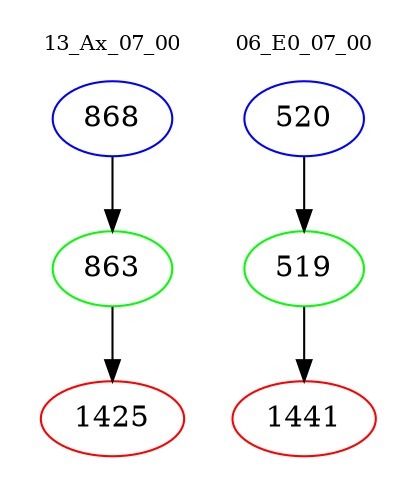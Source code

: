 digraph{
subgraph cluster_0 {
color = white
label = "13_Ax_07_00";
fontsize=10;
T0_868 [label="868", color="blue"]
T0_868 -> T0_863 [color="black"]
T0_863 [label="863", color="green"]
T0_863 -> T0_1425 [color="black"]
T0_1425 [label="1425", color="red"]
}
subgraph cluster_1 {
color = white
label = "06_E0_07_00";
fontsize=10;
T1_520 [label="520", color="blue"]
T1_520 -> T1_519 [color="black"]
T1_519 [label="519", color="green"]
T1_519 -> T1_1441 [color="black"]
T1_1441 [label="1441", color="red"]
}
}
